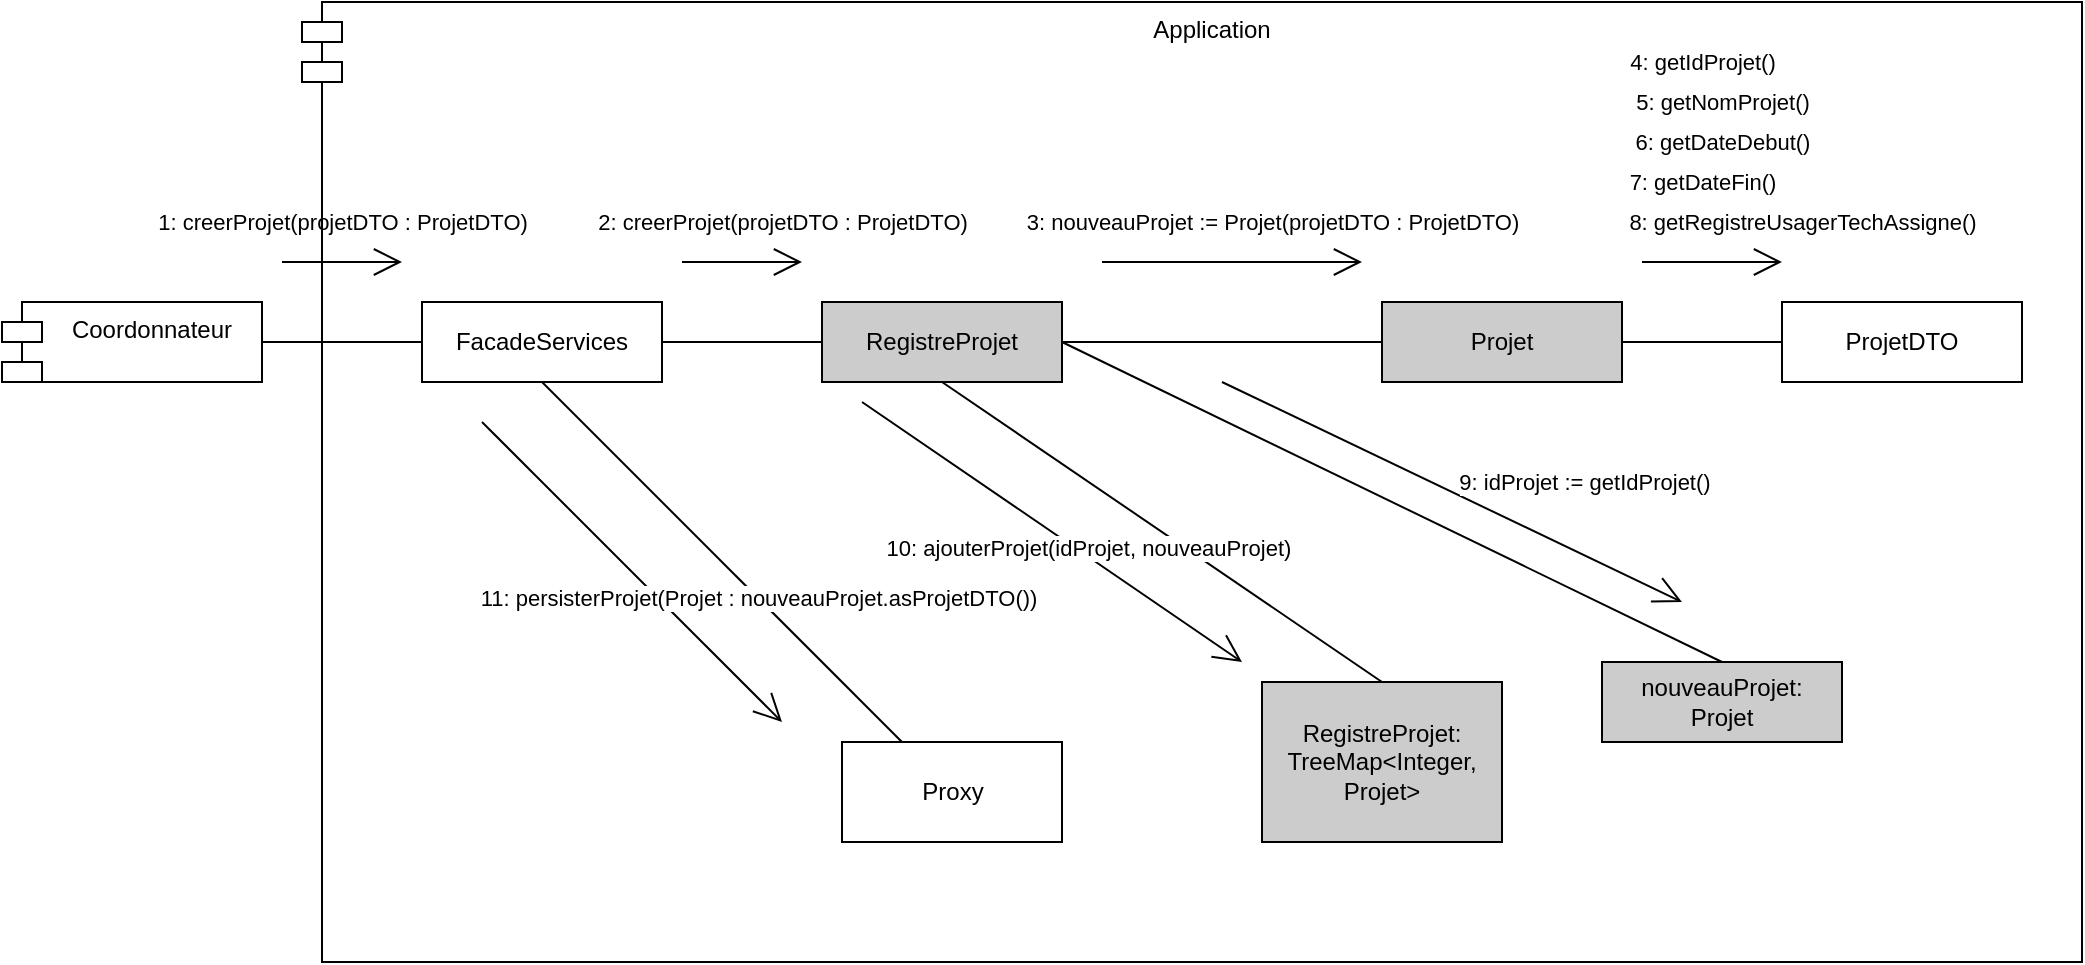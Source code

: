 <mxfile version="20.0.3" type="github">
  <diagram id="cCKzUrJpiuCy2ue4IHiC" name="Page-1">
    <mxGraphModel dx="1422" dy="744" grid="1" gridSize="10" guides="1" tooltips="1" connect="1" arrows="1" fold="1" page="1" pageScale="1" pageWidth="1100" pageHeight="850" math="0" shadow="0">
      <root>
        <mxCell id="0" />
        <mxCell id="1" parent="0" />
        <mxCell id="cci_5xsf72-PQoOZfYOD-9" value="Application" style="shape=module;align=left;spacingLeft=20;align=center;verticalAlign=top;" vertex="1" parent="1">
          <mxGeometry x="190" y="20" width="890" height="480" as="geometry" />
        </mxCell>
        <mxCell id="4sUUyr0ulnRzayB8KKkA-56" value="Coordonnateur" style="shape=module;align=left;spacingLeft=20;align=center;verticalAlign=top;" parent="1" vertex="1">
          <mxGeometry x="40" y="170" width="130" height="40" as="geometry" />
        </mxCell>
        <mxCell id="4sUUyr0ulnRzayB8KKkA-57" value="FacadeServices" style="rounded=0;whiteSpace=wrap;html=1;fillColor=#FFFFFF;" parent="1" vertex="1">
          <mxGeometry x="250" y="170" width="120" height="40" as="geometry" />
        </mxCell>
        <mxCell id="4sUUyr0ulnRzayB8KKkA-58" value="" style="endArrow=none;html=1;rounded=0;exitX=1;exitY=0.5;exitDx=0;exitDy=0;entryX=0;entryY=0.5;entryDx=0;entryDy=0;" parent="1" source="4sUUyr0ulnRzayB8KKkA-56" target="4sUUyr0ulnRzayB8KKkA-57" edge="1">
          <mxGeometry width="50" height="50" relative="1" as="geometry">
            <mxPoint x="370" y="250" as="sourcePoint" />
            <mxPoint x="260" y="190" as="targetPoint" />
          </mxGeometry>
        </mxCell>
        <mxCell id="4sUUyr0ulnRzayB8KKkA-59" value="RegistreProjet" style="rounded=0;whiteSpace=wrap;html=1;fillColor=#CCCCCC;" parent="1" vertex="1">
          <mxGeometry x="450" y="170" width="120" height="40" as="geometry" />
        </mxCell>
        <mxCell id="4sUUyr0ulnRzayB8KKkA-60" value="Projet" style="rounded=0;whiteSpace=wrap;html=1;fillColor=#CCCCCC;" parent="1" vertex="1">
          <mxGeometry x="730" y="170" width="120" height="40" as="geometry" />
        </mxCell>
        <mxCell id="4sUUyr0ulnRzayB8KKkA-61" value="ProjetDTO" style="rounded=0;whiteSpace=wrap;html=1;" parent="1" vertex="1">
          <mxGeometry x="930" y="170" width="120" height="40" as="geometry" />
        </mxCell>
        <mxCell id="4sUUyr0ulnRzayB8KKkA-62" value="&lt;div&gt;RegistreProjet:&lt;/div&gt;&lt;div&gt;TreeMap&amp;lt;Integer, Projet&amp;gt;&lt;br&gt;&lt;/div&gt;" style="rounded=0;whiteSpace=wrap;html=1;fillColor=#CCCCCC;" parent="1" vertex="1">
          <mxGeometry x="670" y="360" width="120" height="80" as="geometry" />
        </mxCell>
        <mxCell id="4sUUyr0ulnRzayB8KKkA-63" value="&lt;div&gt;nouveauProjet:&lt;/div&gt;&lt;div&gt;Projet&lt;br&gt;&lt;/div&gt;" style="rounded=0;whiteSpace=wrap;html=1;fillColor=#CCCCCC;" parent="1" vertex="1">
          <mxGeometry x="840" y="350" width="120" height="40" as="geometry" />
        </mxCell>
        <mxCell id="4sUUyr0ulnRzayB8KKkA-64" value="" style="endArrow=none;html=1;rounded=0;exitX=1;exitY=0.5;exitDx=0;exitDy=0;entryX=0;entryY=0.5;entryDx=0;entryDy=0;" parent="1" source="4sUUyr0ulnRzayB8KKkA-57" target="4sUUyr0ulnRzayB8KKkA-59" edge="1">
          <mxGeometry width="50" height="50" relative="1" as="geometry">
            <mxPoint x="520" y="280" as="sourcePoint" />
            <mxPoint x="570" y="230" as="targetPoint" />
          </mxGeometry>
        </mxCell>
        <mxCell id="4sUUyr0ulnRzayB8KKkA-65" value="" style="endArrow=none;html=1;rounded=0;entryX=1;entryY=0.5;entryDx=0;entryDy=0;exitX=0;exitY=0.5;exitDx=0;exitDy=0;" parent="1" source="4sUUyr0ulnRzayB8KKkA-60" target="4sUUyr0ulnRzayB8KKkA-59" edge="1">
          <mxGeometry width="50" height="50" relative="1" as="geometry">
            <mxPoint x="520" y="280" as="sourcePoint" />
            <mxPoint x="570" y="230" as="targetPoint" />
          </mxGeometry>
        </mxCell>
        <mxCell id="4sUUyr0ulnRzayB8KKkA-66" value="" style="endArrow=none;html=1;rounded=0;entryX=1;entryY=0.5;entryDx=0;entryDy=0;exitX=0;exitY=0.5;exitDx=0;exitDy=0;" parent="1" source="4sUUyr0ulnRzayB8KKkA-61" target="4sUUyr0ulnRzayB8KKkA-60" edge="1">
          <mxGeometry width="50" height="50" relative="1" as="geometry">
            <mxPoint x="520" y="280" as="sourcePoint" />
            <mxPoint x="570" y="230" as="targetPoint" />
          </mxGeometry>
        </mxCell>
        <mxCell id="4sUUyr0ulnRzayB8KKkA-67" value="" style="endArrow=none;html=1;rounded=0;entryX=0.5;entryY=1;entryDx=0;entryDy=0;exitX=0.5;exitY=0;exitDx=0;exitDy=0;" parent="1" source="4sUUyr0ulnRzayB8KKkA-62" target="4sUUyr0ulnRzayB8KKkA-59" edge="1">
          <mxGeometry width="50" height="50" relative="1" as="geometry">
            <mxPoint x="520" y="280" as="sourcePoint" />
            <mxPoint x="570" y="230" as="targetPoint" />
          </mxGeometry>
        </mxCell>
        <mxCell id="4sUUyr0ulnRzayB8KKkA-68" value="" style="endArrow=none;html=1;rounded=0;exitX=0.5;exitY=0;exitDx=0;exitDy=0;" parent="1" source="4sUUyr0ulnRzayB8KKkA-63" edge="1">
          <mxGeometry width="50" height="50" relative="1" as="geometry">
            <mxPoint x="520" y="280" as="sourcePoint" />
            <mxPoint x="570" y="190" as="targetPoint" />
          </mxGeometry>
        </mxCell>
        <mxCell id="4sUUyr0ulnRzayB8KKkA-69" value="" style="endArrow=open;endFill=1;endSize=12;html=1;rounded=0;" parent="1" edge="1">
          <mxGeometry width="160" relative="1" as="geometry">
            <mxPoint x="180" y="150" as="sourcePoint" />
            <mxPoint x="240" y="150" as="targetPoint" />
          </mxGeometry>
        </mxCell>
        <mxCell id="4sUUyr0ulnRzayB8KKkA-70" value="1: creerProjet(projetDTO : ProjetDTO)" style="text;html=1;align=center;verticalAlign=middle;resizable=0;points=[];autosize=1;strokeColor=none;fillColor=none;fontSize=11;" parent="1" vertex="1">
          <mxGeometry x="115" y="120" width="190" height="20" as="geometry" />
        </mxCell>
        <mxCell id="4sUUyr0ulnRzayB8KKkA-71" value="" style="endArrow=open;endFill=1;endSize=12;html=1;rounded=0;" parent="1" edge="1">
          <mxGeometry width="160" relative="1" as="geometry">
            <mxPoint x="380" y="150" as="sourcePoint" />
            <mxPoint x="440" y="150" as="targetPoint" />
          </mxGeometry>
        </mxCell>
        <mxCell id="4sUUyr0ulnRzayB8KKkA-72" value="2: creerProjet(projetDTO : ProjetDTO)" style="text;html=1;align=center;verticalAlign=middle;resizable=0;points=[];autosize=1;strokeColor=none;fillColor=none;fontSize=11;" parent="1" vertex="1">
          <mxGeometry x="335" y="120" width="190" height="20" as="geometry" />
        </mxCell>
        <mxCell id="4sUUyr0ulnRzayB8KKkA-73" value="" style="endArrow=open;endFill=1;endSize=12;html=1;rounded=0;" parent="1" edge="1">
          <mxGeometry width="160" relative="1" as="geometry">
            <mxPoint x="590" y="150" as="sourcePoint" />
            <mxPoint x="720" y="150" as="targetPoint" />
          </mxGeometry>
        </mxCell>
        <mxCell id="4sUUyr0ulnRzayB8KKkA-74" value="3: nouveauProjet := Projet(projetDTO : ProjetDTO)" style="text;html=1;align=center;verticalAlign=middle;resizable=0;points=[];autosize=1;strokeColor=none;fillColor=none;fontSize=11;" parent="1" vertex="1">
          <mxGeometry x="550" y="120" width="250" height="20" as="geometry" />
        </mxCell>
        <mxCell id="4sUUyr0ulnRzayB8KKkA-75" value="" style="endArrow=open;endFill=1;endSize=12;html=1;rounded=0;fontSize=11;" parent="1" edge="1">
          <mxGeometry width="160" relative="1" as="geometry">
            <mxPoint x="860" y="150" as="sourcePoint" />
            <mxPoint x="930" y="150" as="targetPoint" />
          </mxGeometry>
        </mxCell>
        <mxCell id="4sUUyr0ulnRzayB8KKkA-76" value="4: getIdProjet()" style="edgeLabel;html=1;align=center;verticalAlign=middle;resizable=0;points=[];fontSize=11;labelPosition=center;verticalLabelPosition=middle;" parent="4sUUyr0ulnRzayB8KKkA-75" connectable="0" vertex="1">
          <mxGeometry x="0.314" y="1" relative="1" as="geometry">
            <mxPoint x="-16" y="-99" as="offset" />
          </mxGeometry>
        </mxCell>
        <mxCell id="4sUUyr0ulnRzayB8KKkA-77" value="5: getNomProjet()" style="edgeLabel;html=1;align=center;verticalAlign=middle;resizable=0;points=[];fontSize=11;labelPosition=center;verticalLabelPosition=middle;" parent="4sUUyr0ulnRzayB8KKkA-75" connectable="0" vertex="1">
          <mxGeometry x="0.457" y="-1" relative="1" as="geometry">
            <mxPoint x="-11" y="-81" as="offset" />
          </mxGeometry>
        </mxCell>
        <mxCell id="4sUUyr0ulnRzayB8KKkA-78" value="6: getDateDebut()" style="edgeLabel;html=1;align=center;verticalAlign=middle;resizable=0;points=[];fontSize=11;labelPosition=center;verticalLabelPosition=middle;" parent="4sUUyr0ulnRzayB8KKkA-75" connectable="0" vertex="1">
          <mxGeometry x="0.429" y="3" relative="1" as="geometry">
            <mxPoint x="-10" y="-57" as="offset" />
          </mxGeometry>
        </mxCell>
        <mxCell id="4sUUyr0ulnRzayB8KKkA-79" value="7: getDateFin()" style="edgeLabel;html=1;align=center;verticalAlign=middle;resizable=0;points=[];fontSize=11;labelPosition=center;verticalLabelPosition=middle;" parent="4sUUyr0ulnRzayB8KKkA-75" connectable="0" vertex="1">
          <mxGeometry x="0.371" y="3" relative="1" as="geometry">
            <mxPoint x="-18" y="-37" as="offset" />
          </mxGeometry>
        </mxCell>
        <mxCell id="4sUUyr0ulnRzayB8KKkA-80" value="8: getRegistreUsagerTechAssigne()" style="edgeLabel;html=1;align=center;verticalAlign=middle;resizable=0;points=[];fontSize=11;labelPosition=center;verticalLabelPosition=middle;" parent="4sUUyr0ulnRzayB8KKkA-75" connectable="0" vertex="1">
          <mxGeometry x="0.257" y="4" relative="1" as="geometry">
            <mxPoint x="36" y="-16" as="offset" />
          </mxGeometry>
        </mxCell>
        <mxCell id="4sUUyr0ulnRzayB8KKkA-81" value="" style="endArrow=open;endFill=1;endSize=12;html=1;rounded=0;fontSize=11;" parent="1" edge="1">
          <mxGeometry width="160" relative="1" as="geometry">
            <mxPoint x="650" y="210" as="sourcePoint" />
            <mxPoint x="880" y="320" as="targetPoint" />
          </mxGeometry>
        </mxCell>
        <mxCell id="4sUUyr0ulnRzayB8KKkA-82" value="9: idProjet := getIdProjet()" style="edgeLabel;html=1;align=center;verticalAlign=middle;resizable=0;points=[];fontSize=11;" parent="4sUUyr0ulnRzayB8KKkA-81" connectable="0" vertex="1">
          <mxGeometry x="0.508" y="3" relative="1" as="geometry">
            <mxPoint x="6" y="-30" as="offset" />
          </mxGeometry>
        </mxCell>
        <mxCell id="4sUUyr0ulnRzayB8KKkA-83" value="" style="endArrow=open;endFill=1;endSize=12;html=1;rounded=0;fontSize=11;" parent="1" edge="1">
          <mxGeometry width="160" relative="1" as="geometry">
            <mxPoint x="470" y="220" as="sourcePoint" />
            <mxPoint x="660" y="350" as="targetPoint" />
          </mxGeometry>
        </mxCell>
        <mxCell id="4sUUyr0ulnRzayB8KKkA-84" value="10: ajouterProjet(idProjet, nouveauProjet)" style="edgeLabel;html=1;align=center;verticalAlign=middle;resizable=0;points=[];fontSize=11;" parent="4sUUyr0ulnRzayB8KKkA-83" connectable="0" vertex="1">
          <mxGeometry x="0.5" relative="1" as="geometry">
            <mxPoint x="-30" y="-25" as="offset" />
          </mxGeometry>
        </mxCell>
        <mxCell id="cci_5xsf72-PQoOZfYOD-2" value="Proxy" style="html=1;" vertex="1" parent="1">
          <mxGeometry x="460" y="390" width="110" height="50" as="geometry" />
        </mxCell>
        <mxCell id="cci_5xsf72-PQoOZfYOD-4" value="" style="endArrow=none;html=1;rounded=0;entryX=0.5;entryY=1;entryDx=0;entryDy=0;" edge="1" parent="1" source="cci_5xsf72-PQoOZfYOD-2" target="4sUUyr0ulnRzayB8KKkA-57">
          <mxGeometry width="50" height="50" relative="1" as="geometry">
            <mxPoint x="60" y="290" as="sourcePoint" />
            <mxPoint x="110" y="240" as="targetPoint" />
          </mxGeometry>
        </mxCell>
        <mxCell id="cci_5xsf72-PQoOZfYOD-6" value="" style="endArrow=open;endFill=1;endSize=12;html=1;rounded=0;fontSize=11;" edge="1" parent="1">
          <mxGeometry width="160" relative="1" as="geometry">
            <mxPoint x="280" y="230" as="sourcePoint" />
            <mxPoint x="430" y="380" as="targetPoint" />
          </mxGeometry>
        </mxCell>
        <mxCell id="cci_5xsf72-PQoOZfYOD-7" value="11: persisterProjet(Projet : nouveauProjet.asProjetDTO())" style="edgeLabel;html=1;align=center;verticalAlign=middle;resizable=0;points=[];fontSize=11;" connectable="0" vertex="1" parent="cci_5xsf72-PQoOZfYOD-6">
          <mxGeometry x="0.5" relative="1" as="geometry">
            <mxPoint x="25" y="-25" as="offset" />
          </mxGeometry>
        </mxCell>
      </root>
    </mxGraphModel>
  </diagram>
</mxfile>

